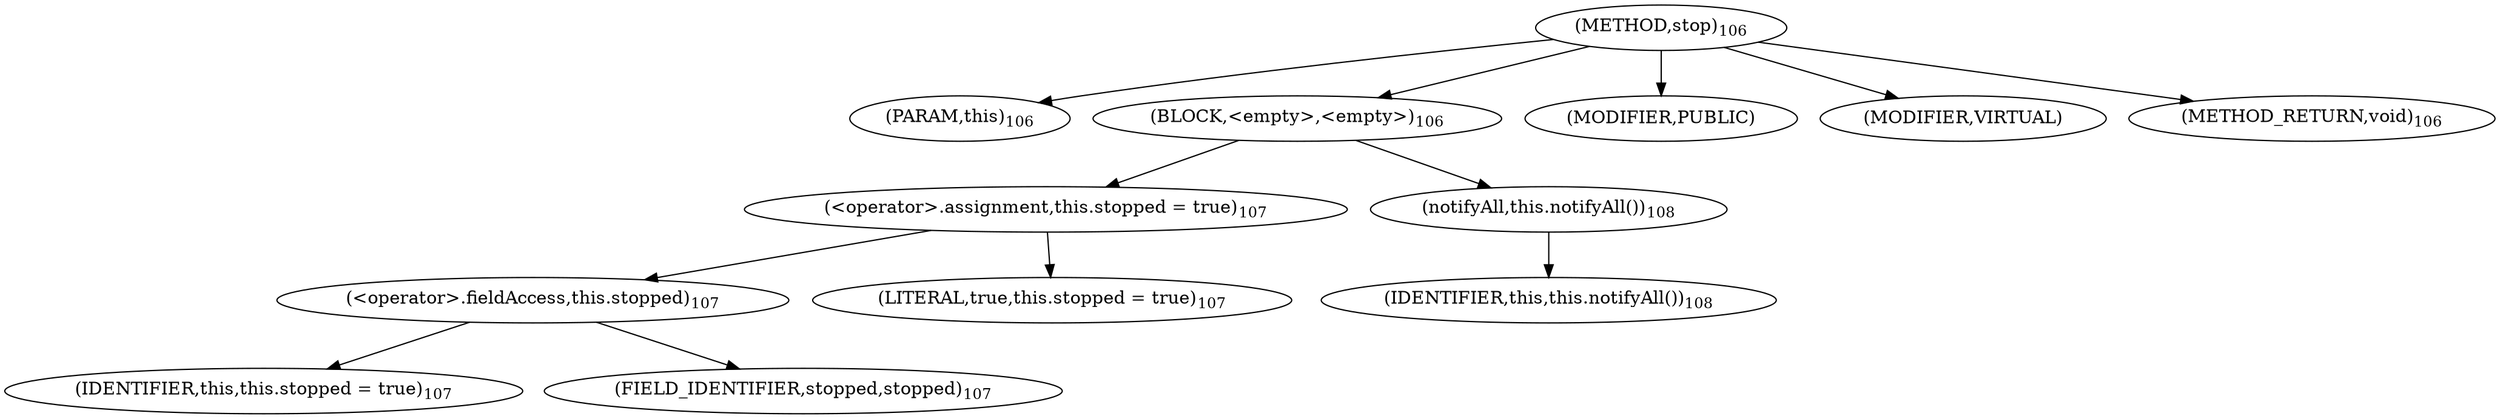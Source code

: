 digraph "stop" {  
"151" [label = <(METHOD,stop)<SUB>106</SUB>> ]
"12" [label = <(PARAM,this)<SUB>106</SUB>> ]
"152" [label = <(BLOCK,&lt;empty&gt;,&lt;empty&gt;)<SUB>106</SUB>> ]
"153" [label = <(&lt;operator&gt;.assignment,this.stopped = true)<SUB>107</SUB>> ]
"154" [label = <(&lt;operator&gt;.fieldAccess,this.stopped)<SUB>107</SUB>> ]
"155" [label = <(IDENTIFIER,this,this.stopped = true)<SUB>107</SUB>> ]
"156" [label = <(FIELD_IDENTIFIER,stopped,stopped)<SUB>107</SUB>> ]
"157" [label = <(LITERAL,true,this.stopped = true)<SUB>107</SUB>> ]
"158" [label = <(notifyAll,this.notifyAll())<SUB>108</SUB>> ]
"11" [label = <(IDENTIFIER,this,this.notifyAll())<SUB>108</SUB>> ]
"159" [label = <(MODIFIER,PUBLIC)> ]
"160" [label = <(MODIFIER,VIRTUAL)> ]
"161" [label = <(METHOD_RETURN,void)<SUB>106</SUB>> ]
  "151" -> "12" 
  "151" -> "152" 
  "151" -> "159" 
  "151" -> "160" 
  "151" -> "161" 
  "152" -> "153" 
  "152" -> "158" 
  "153" -> "154" 
  "153" -> "157" 
  "154" -> "155" 
  "154" -> "156" 
  "158" -> "11" 
}
